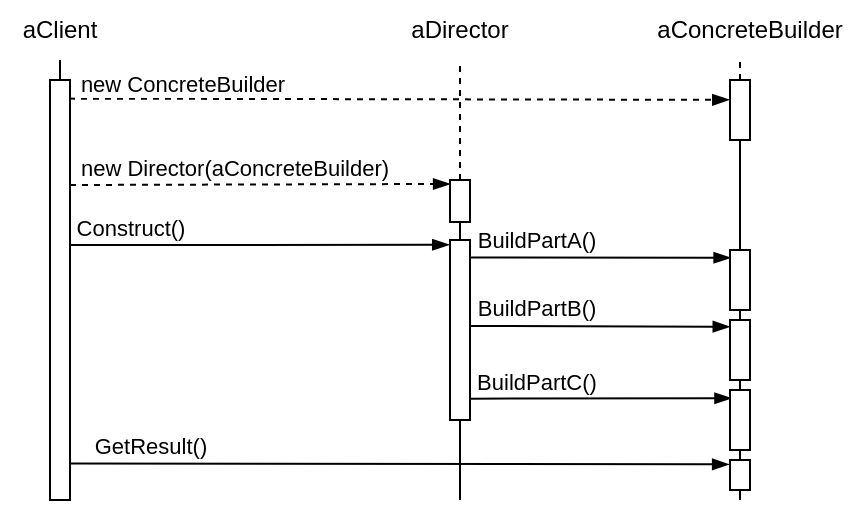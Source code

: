 <mxfile version="21.2.8" type="device">
  <diagram name="Page-1" id="13e1069c-82ec-6db2-03f1-153e76fe0fe0">
    <mxGraphModel dx="419" dy="280" grid="1" gridSize="10" guides="1" tooltips="1" connect="1" arrows="1" fold="1" page="1" pageScale="1" pageWidth="1100" pageHeight="850" background="none" math="0" shadow="0">
      <root>
        <mxCell id="0" />
        <mxCell id="1" parent="0" />
        <mxCell id="tEfb9V2tBy13lsQ7NwME-4" value="aClient" style="text;html=1;strokeColor=none;fillColor=none;align=center;verticalAlign=middle;whiteSpace=wrap;rounded=0;" parent="1" vertex="1">
          <mxGeometry x="110" y="70" width="60" height="30" as="geometry" />
        </mxCell>
        <mxCell id="tEfb9V2tBy13lsQ7NwME-5" value="aDirector" style="text;html=1;strokeColor=none;fillColor=none;align=center;verticalAlign=middle;whiteSpace=wrap;rounded=0;" parent="1" vertex="1">
          <mxGeometry x="310" y="70" width="60" height="30" as="geometry" />
        </mxCell>
        <mxCell id="tEfb9V2tBy13lsQ7NwME-6" value="aConcreteBuilder" style="text;html=1;strokeColor=none;fillColor=none;align=center;verticalAlign=middle;whiteSpace=wrap;rounded=0;" parent="1" vertex="1">
          <mxGeometry x="430" y="70" width="110" height="30" as="geometry" />
        </mxCell>
        <mxCell id="tEfb9V2tBy13lsQ7NwME-8" value="" style="endArrow=none;html=1;rounded=0;entryX=0.5;entryY=1;entryDx=0;entryDy=0;startArrow=none;" parent="1" source="tEfb9V2tBy13lsQ7NwME-7" target="tEfb9V2tBy13lsQ7NwME-4" edge="1">
          <mxGeometry width="50" height="50" relative="1" as="geometry">
            <mxPoint x="140" y="450" as="sourcePoint" />
            <mxPoint x="340" y="170" as="targetPoint" />
          </mxGeometry>
        </mxCell>
        <mxCell id="tEfb9V2tBy13lsQ7NwME-7" value="" style="rounded=0;whiteSpace=wrap;html=1;" parent="1" vertex="1">
          <mxGeometry x="135" y="110" width="10" height="210" as="geometry" />
        </mxCell>
        <mxCell id="tEfb9V2tBy13lsQ7NwME-12" value="" style="endArrow=none;html=1;rounded=0;entryX=0.5;entryY=1;entryDx=0;entryDy=0;" parent="1" target="tEfb9V2tBy13lsQ7NwME-7" edge="1">
          <mxGeometry width="50" height="50" relative="1" as="geometry">
            <mxPoint x="140" y="320" as="sourcePoint" />
            <mxPoint x="140" y="100" as="targetPoint" />
          </mxGeometry>
        </mxCell>
        <mxCell id="tEfb9V2tBy13lsQ7NwME-15" value="" style="endArrow=none;html=1;rounded=0;entryX=0.5;entryY=1;entryDx=0;entryDy=0;startArrow=none;dashed=1;" parent="1" source="tEfb9V2tBy13lsQ7NwME-16" edge="1">
          <mxGeometry width="50" height="50" relative="1" as="geometry">
            <mxPoint x="340" y="450" as="sourcePoint" />
            <mxPoint x="340" y="100" as="targetPoint" />
          </mxGeometry>
        </mxCell>
        <mxCell id="tEfb9V2tBy13lsQ7NwME-16" value="" style="rounded=0;whiteSpace=wrap;html=1;" parent="1" vertex="1">
          <mxGeometry x="335" y="160" width="10" height="21" as="geometry" />
        </mxCell>
        <mxCell id="tEfb9V2tBy13lsQ7NwME-17" value="" style="endArrow=none;html=1;rounded=0;entryX=0.5;entryY=1;entryDx=0;entryDy=0;startArrow=none;" parent="1" source="tEfb9V2tBy13lsQ7NwME-26" target="tEfb9V2tBy13lsQ7NwME-16" edge="1">
          <mxGeometry width="50" height="50" relative="1" as="geometry">
            <mxPoint x="340" y="450" as="sourcePoint" />
            <mxPoint x="340" y="100" as="targetPoint" />
          </mxGeometry>
        </mxCell>
        <mxCell id="tEfb9V2tBy13lsQ7NwME-19" value="" style="endArrow=none;html=1;rounded=0;entryX=0.5;entryY=1;entryDx=0;entryDy=0;startArrow=none;dashed=1;" parent="1" source="tEfb9V2tBy13lsQ7NwME-20" edge="1">
          <mxGeometry width="50" height="50" relative="1" as="geometry">
            <mxPoint x="480" y="450" as="sourcePoint" />
            <mxPoint x="480" y="100" as="targetPoint" />
          </mxGeometry>
        </mxCell>
        <mxCell id="tEfb9V2tBy13lsQ7NwME-20" value="" style="rounded=0;whiteSpace=wrap;html=1;" parent="1" vertex="1">
          <mxGeometry x="475" y="110" width="10" height="30" as="geometry" />
        </mxCell>
        <mxCell id="tEfb9V2tBy13lsQ7NwME-21" value="" style="endArrow=none;html=1;rounded=0;entryX=0.5;entryY=1;entryDx=0;entryDy=0;startArrow=none;" parent="1" source="tEfb9V2tBy13lsQ7NwME-38" target="tEfb9V2tBy13lsQ7NwME-20" edge="1">
          <mxGeometry width="50" height="50" relative="1" as="geometry">
            <mxPoint x="480" y="450" as="sourcePoint" />
            <mxPoint x="480" y="100" as="targetPoint" />
          </mxGeometry>
        </mxCell>
        <mxCell id="tEfb9V2tBy13lsQ7NwME-22" value="" style="endArrow=blockThin;dashed=1;html=1;rounded=0;endFill=1;exitX=0.95;exitY=0.049;exitDx=0;exitDy=0;exitPerimeter=0;entryX=-0.037;entryY=0.331;entryDx=0;entryDy=0;entryPerimeter=0;" parent="1" target="tEfb9V2tBy13lsQ7NwME-20" edge="1">
          <mxGeometry width="50" height="50" relative="1" as="geometry">
            <mxPoint x="144.5" y="119.31" as="sourcePoint" />
            <mxPoint x="540" y="120" as="targetPoint" />
          </mxGeometry>
        </mxCell>
        <mxCell id="tEfb9V2tBy13lsQ7NwME-23" value="new ConcreteBuilder" style="edgeLabel;html=1;align=center;verticalAlign=middle;resizable=0;points=[];" parent="tEfb9V2tBy13lsQ7NwME-22" vertex="1" connectable="0">
          <mxGeometry x="-0.871" relative="1" as="geometry">
            <mxPoint x="35" y="-8" as="offset" />
          </mxGeometry>
        </mxCell>
        <mxCell id="tEfb9V2tBy13lsQ7NwME-24" value="" style="endArrow=blockThin;dashed=1;html=1;rounded=0;endFill=1;entryX=0.004;entryY=0.094;entryDx=0;entryDy=0;entryPerimeter=0;exitX=1;exitY=0.25;exitDx=0;exitDy=0;" parent="1" source="tEfb9V2tBy13lsQ7NwME-7" target="tEfb9V2tBy13lsQ7NwME-16" edge="1">
          <mxGeometry width="50" height="50" relative="1" as="geometry">
            <mxPoint x="150" y="160" as="sourcePoint" />
            <mxPoint x="330" y="160" as="targetPoint" />
          </mxGeometry>
        </mxCell>
        <mxCell id="tEfb9V2tBy13lsQ7NwME-25" value="new Director(aConcreteBuilder)" style="edgeLabel;html=1;align=center;verticalAlign=middle;resizable=0;points=[];" parent="tEfb9V2tBy13lsQ7NwME-24" vertex="1" connectable="0">
          <mxGeometry x="-0.871" relative="1" as="geometry">
            <mxPoint x="69" y="-9" as="offset" />
          </mxGeometry>
        </mxCell>
        <mxCell id="tEfb9V2tBy13lsQ7NwME-26" value="" style="rounded=0;whiteSpace=wrap;html=1;" parent="1" vertex="1">
          <mxGeometry x="335" y="190" width="10" height="90" as="geometry" />
        </mxCell>
        <mxCell id="tEfb9V2tBy13lsQ7NwME-27" value="" style="endArrow=none;html=1;rounded=0;entryX=0.5;entryY=1;entryDx=0;entryDy=0;" parent="1" target="tEfb9V2tBy13lsQ7NwME-26" edge="1">
          <mxGeometry width="50" height="50" relative="1" as="geometry">
            <mxPoint x="340" y="320" as="sourcePoint" />
            <mxPoint x="340" y="181" as="targetPoint" />
          </mxGeometry>
        </mxCell>
        <mxCell id="tEfb9V2tBy13lsQ7NwME-28" value="" style="endArrow=blockThin;html=1;rounded=0;endFill=1;entryX=-0.039;entryY=0.026;entryDx=0;entryDy=0;entryPerimeter=0;exitX=0.988;exitY=0.393;exitDx=0;exitDy=0;exitPerimeter=0;" parent="1" source="tEfb9V2tBy13lsQ7NwME-7" target="tEfb9V2tBy13lsQ7NwME-26" edge="1">
          <mxGeometry width="50" height="50" relative="1" as="geometry">
            <mxPoint x="180" y="210" as="sourcePoint" />
            <mxPoint x="335.0" y="200.134" as="targetPoint" />
          </mxGeometry>
        </mxCell>
        <mxCell id="tEfb9V2tBy13lsQ7NwME-29" value="Construct()" style="edgeLabel;html=1;align=center;verticalAlign=middle;resizable=0;points=[];" parent="tEfb9V2tBy13lsQ7NwME-28" vertex="1" connectable="0">
          <mxGeometry x="-0.871" relative="1" as="geometry">
            <mxPoint x="18" y="-9" as="offset" />
          </mxGeometry>
        </mxCell>
        <mxCell id="tEfb9V2tBy13lsQ7NwME-30" value="" style="endArrow=blockThin;html=1;rounded=0;endFill=1;exitX=1.017;exitY=0.097;exitDx=0;exitDy=0;exitPerimeter=0;entryX=0.03;entryY=0.13;entryDx=0;entryDy=0;entryPerimeter=0;" parent="1" source="tEfb9V2tBy13lsQ7NwME-26" target="tEfb9V2tBy13lsQ7NwME-38" edge="1">
          <mxGeometry width="50" height="50" relative="1" as="geometry">
            <mxPoint x="355.71" y="220.0" as="sourcePoint" />
            <mxPoint x="480" y="199" as="targetPoint" />
          </mxGeometry>
        </mxCell>
        <mxCell id="tEfb9V2tBy13lsQ7NwME-31" value="BuildPartA()" style="edgeLabel;html=1;align=center;verticalAlign=middle;resizable=0;points=[];" parent="tEfb9V2tBy13lsQ7NwME-30" vertex="1" connectable="0">
          <mxGeometry x="-0.871" relative="1" as="geometry">
            <mxPoint x="24" y="-9" as="offset" />
          </mxGeometry>
        </mxCell>
        <mxCell id="tEfb9V2tBy13lsQ7NwME-32" value="" style="endArrow=blockThin;html=1;rounded=0;endFill=1;exitX=1;exitY=0.5;exitDx=0;exitDy=0;entryX=-0.013;entryY=0.112;entryDx=0;entryDy=0;entryPerimeter=0;" parent="1" target="tEfb9V2tBy13lsQ7NwME-40" edge="1">
          <mxGeometry width="50" height="50" relative="1" as="geometry">
            <mxPoint x="345" y="233" as="sourcePoint" />
            <mxPoint x="480" y="233" as="targetPoint" />
          </mxGeometry>
        </mxCell>
        <mxCell id="tEfb9V2tBy13lsQ7NwME-33" value="BuildPartB()" style="edgeLabel;html=1;align=center;verticalAlign=middle;resizable=0;points=[];" parent="tEfb9V2tBy13lsQ7NwME-32" vertex="1" connectable="0">
          <mxGeometry x="-0.871" relative="1" as="geometry">
            <mxPoint x="24" y="-9" as="offset" />
          </mxGeometry>
        </mxCell>
        <mxCell id="tEfb9V2tBy13lsQ7NwME-34" value="" style="endArrow=blockThin;html=1;rounded=0;endFill=1;exitX=1.026;exitY=0.848;exitDx=0;exitDy=0;exitPerimeter=0;entryX=0.072;entryY=0.137;entryDx=0;entryDy=0;entryPerimeter=0;" parent="1" target="tEfb9V2tBy13lsQ7NwME-42" edge="1">
          <mxGeometry width="50" height="50" relative="1" as="geometry">
            <mxPoint x="345.26" y="269.32" as="sourcePoint" />
            <mxPoint x="480" y="269" as="targetPoint" />
          </mxGeometry>
        </mxCell>
        <mxCell id="tEfb9V2tBy13lsQ7NwME-35" value="BuildPartC()" style="edgeLabel;html=1;align=center;verticalAlign=middle;resizable=0;points=[];" parent="tEfb9V2tBy13lsQ7NwME-34" vertex="1" connectable="0">
          <mxGeometry x="-0.871" relative="1" as="geometry">
            <mxPoint x="24" y="-9" as="offset" />
          </mxGeometry>
        </mxCell>
        <mxCell id="tEfb9V2tBy13lsQ7NwME-38" value="" style="rounded=0;whiteSpace=wrap;html=1;" parent="1" vertex="1">
          <mxGeometry x="475" y="195" width="10" height="30" as="geometry" />
        </mxCell>
        <mxCell id="tEfb9V2tBy13lsQ7NwME-39" value="" style="endArrow=none;html=1;rounded=0;entryX=0.5;entryY=1;entryDx=0;entryDy=0;startArrow=none;" parent="1" source="tEfb9V2tBy13lsQ7NwME-40" target="tEfb9V2tBy13lsQ7NwME-38" edge="1">
          <mxGeometry width="50" height="50" relative="1" as="geometry">
            <mxPoint x="480" y="450" as="sourcePoint" />
            <mxPoint x="480" y="140" as="targetPoint" />
          </mxGeometry>
        </mxCell>
        <mxCell id="tEfb9V2tBy13lsQ7NwME-40" value="" style="rounded=0;whiteSpace=wrap;html=1;" parent="1" vertex="1">
          <mxGeometry x="475" y="230" width="10" height="30" as="geometry" />
        </mxCell>
        <mxCell id="tEfb9V2tBy13lsQ7NwME-41" value="" style="endArrow=none;html=1;rounded=0;entryX=0.5;entryY=1;entryDx=0;entryDy=0;startArrow=none;" parent="1" source="tEfb9V2tBy13lsQ7NwME-42" target="tEfb9V2tBy13lsQ7NwME-40" edge="1">
          <mxGeometry width="50" height="50" relative="1" as="geometry">
            <mxPoint x="480" y="450" as="sourcePoint" />
            <mxPoint x="480" y="211" as="targetPoint" />
          </mxGeometry>
        </mxCell>
        <mxCell id="tEfb9V2tBy13lsQ7NwME-42" value="" style="rounded=0;whiteSpace=wrap;html=1;" parent="1" vertex="1">
          <mxGeometry x="475" y="265" width="10" height="30" as="geometry" />
        </mxCell>
        <mxCell id="tEfb9V2tBy13lsQ7NwME-43" value="" style="endArrow=none;html=1;rounded=0;entryX=0.5;entryY=1;entryDx=0;entryDy=0;startArrow=none;" parent="1" source="tEfb9V2tBy13lsQ7NwME-46" target="tEfb9V2tBy13lsQ7NwME-42" edge="1">
          <mxGeometry width="50" height="50" relative="1" as="geometry">
            <mxPoint x="480" y="320" as="sourcePoint" />
            <mxPoint x="480" y="250" as="targetPoint" />
          </mxGeometry>
        </mxCell>
        <mxCell id="tEfb9V2tBy13lsQ7NwME-44" value="" style="endArrow=blockThin;html=1;rounded=0;endFill=1;exitX=0.997;exitY=0.913;exitDx=0;exitDy=0;exitPerimeter=0;entryX=-0.044;entryY=0.146;entryDx=0;entryDy=0;entryPerimeter=0;" parent="1" source="tEfb9V2tBy13lsQ7NwME-7" target="tEfb9V2tBy13lsQ7NwME-46" edge="1">
          <mxGeometry width="50" height="50" relative="1" as="geometry">
            <mxPoint x="150" y="302" as="sourcePoint" />
            <mxPoint x="460" y="302" as="targetPoint" />
          </mxGeometry>
        </mxCell>
        <mxCell id="tEfb9V2tBy13lsQ7NwME-45" value="GetResult()" style="edgeLabel;html=1;align=center;verticalAlign=middle;resizable=0;points=[];" parent="tEfb9V2tBy13lsQ7NwME-44" vertex="1" connectable="0">
          <mxGeometry x="-0.871" relative="1" as="geometry">
            <mxPoint x="18" y="-9" as="offset" />
          </mxGeometry>
        </mxCell>
        <mxCell id="tEfb9V2tBy13lsQ7NwME-46" value="" style="rounded=0;whiteSpace=wrap;html=1;" parent="1" vertex="1">
          <mxGeometry x="475" y="300" width="10" height="15" as="geometry" />
        </mxCell>
        <mxCell id="tEfb9V2tBy13lsQ7NwME-48" value="" style="endArrow=none;html=1;rounded=0;entryX=0.5;entryY=1;entryDx=0;entryDy=0;" parent="1" target="tEfb9V2tBy13lsQ7NwME-46" edge="1">
          <mxGeometry width="50" height="50" relative="1" as="geometry">
            <mxPoint x="480" y="320" as="sourcePoint" />
            <mxPoint x="480" y="295" as="targetPoint" />
          </mxGeometry>
        </mxCell>
      </root>
    </mxGraphModel>
  </diagram>
</mxfile>

